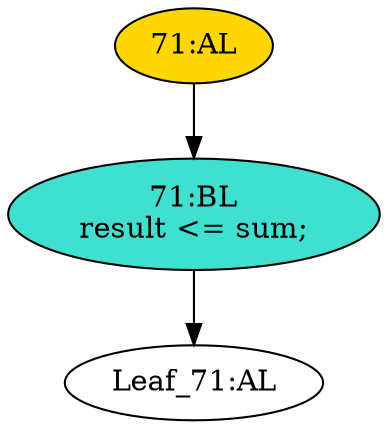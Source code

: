 strict digraph "" {
	node [label="\N"];
	"71:AL"	 [ast="<pyverilog.vparser.ast.Always object at 0x7f7dff243a10>",
		clk_sens=True,
		fillcolor=gold,
		label="71:AL",
		sens="['clk']",
		statements="[]",
		style=filled,
		typ=Always,
		use_var="['sum']"];
	"71:BL"	 [ast="<pyverilog.vparser.ast.Block object at 0x7f7dfefc14d0>",
		fillcolor=turquoise,
		label="71:BL
result <= sum;",
		statements="[<pyverilog.vparser.ast.NonblockingSubstitution object at 0x7f7dfefc1510>]",
		style=filled,
		typ=Block];
	"71:AL" -> "71:BL"	 [cond="[]",
		lineno=None];
	"Leaf_71:AL"	 [def_var="['result']",
		label="Leaf_71:AL"];
	"71:BL" -> "Leaf_71:AL"	 [cond="[]",
		lineno=None];
}
